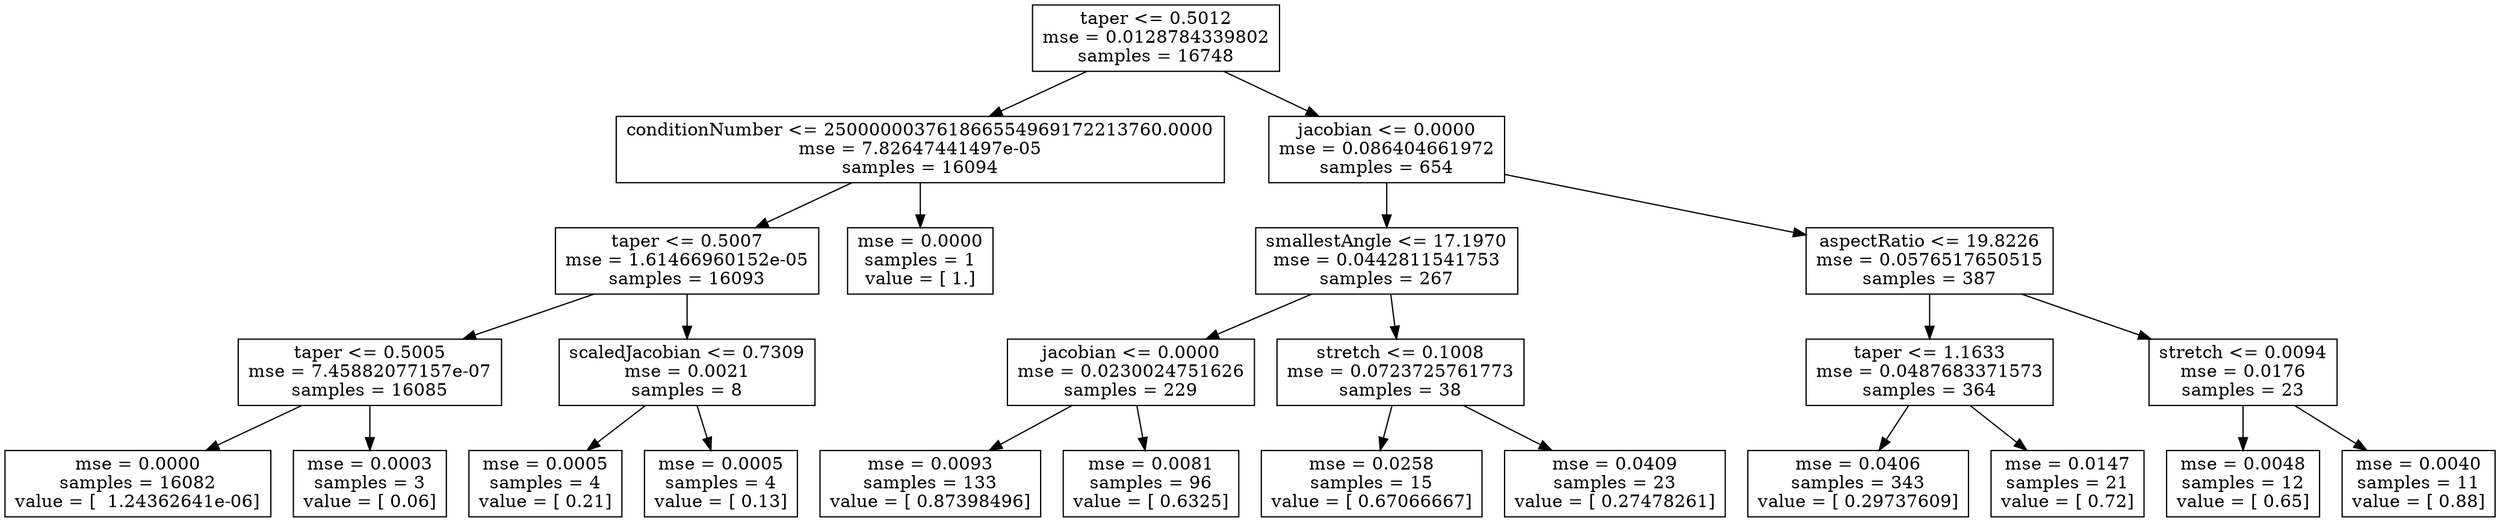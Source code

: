 digraph Tree {
0 [label="taper <= 0.5012\nmse = 0.0128784339802\nsamples = 16748", shape="box"] ;
1 [label="conditionNumber <= 250000003761866554969172213760.0000\nmse = 7.82647441497e-05\nsamples = 16094", shape="box"] ;
0 -> 1 ;
2 [label="taper <= 0.5007\nmse = 1.61466960152e-05\nsamples = 16093", shape="box"] ;
1 -> 2 ;
3 [label="taper <= 0.5005\nmse = 7.45882077157e-07\nsamples = 16085", shape="box"] ;
2 -> 3 ;
4 [label="mse = 0.0000\nsamples = 16082\nvalue = [  1.24362641e-06]", shape="box"] ;
3 -> 4 ;
5 [label="mse = 0.0003\nsamples = 3\nvalue = [ 0.06]", shape="box"] ;
3 -> 5 ;
6 [label="scaledJacobian <= 0.7309\nmse = 0.0021\nsamples = 8", shape="box"] ;
2 -> 6 ;
7 [label="mse = 0.0005\nsamples = 4\nvalue = [ 0.21]", shape="box"] ;
6 -> 7 ;
8 [label="mse = 0.0005\nsamples = 4\nvalue = [ 0.13]", shape="box"] ;
6 -> 8 ;
9 [label="mse = 0.0000\nsamples = 1\nvalue = [ 1.]", shape="box"] ;
1 -> 9 ;
10 [label="jacobian <= 0.0000\nmse = 0.086404661972\nsamples = 654", shape="box"] ;
0 -> 10 ;
11 [label="smallestAngle <= 17.1970\nmse = 0.0442811541753\nsamples = 267", shape="box"] ;
10 -> 11 ;
12 [label="jacobian <= 0.0000\nmse = 0.0230024751626\nsamples = 229", shape="box"] ;
11 -> 12 ;
13 [label="mse = 0.0093\nsamples = 133\nvalue = [ 0.87398496]", shape="box"] ;
12 -> 13 ;
14 [label="mse = 0.0081\nsamples = 96\nvalue = [ 0.6325]", shape="box"] ;
12 -> 14 ;
15 [label="stretch <= 0.1008\nmse = 0.0723725761773\nsamples = 38", shape="box"] ;
11 -> 15 ;
16 [label="mse = 0.0258\nsamples = 15\nvalue = [ 0.67066667]", shape="box"] ;
15 -> 16 ;
17 [label="mse = 0.0409\nsamples = 23\nvalue = [ 0.27478261]", shape="box"] ;
15 -> 17 ;
18 [label="aspectRatio <= 19.8226\nmse = 0.0576517650515\nsamples = 387", shape="box"] ;
10 -> 18 ;
19 [label="taper <= 1.1633\nmse = 0.0487683371573\nsamples = 364", shape="box"] ;
18 -> 19 ;
20 [label="mse = 0.0406\nsamples = 343\nvalue = [ 0.29737609]", shape="box"] ;
19 -> 20 ;
21 [label="mse = 0.0147\nsamples = 21\nvalue = [ 0.72]", shape="box"] ;
19 -> 21 ;
22 [label="stretch <= 0.0094\nmse = 0.0176\nsamples = 23", shape="box"] ;
18 -> 22 ;
23 [label="mse = 0.0048\nsamples = 12\nvalue = [ 0.65]", shape="box"] ;
22 -> 23 ;
24 [label="mse = 0.0040\nsamples = 11\nvalue = [ 0.88]", shape="box"] ;
22 -> 24 ;
}